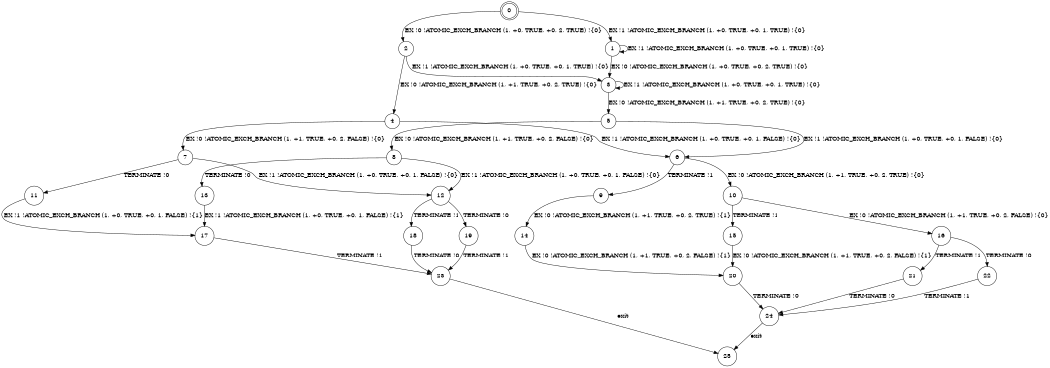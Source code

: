 digraph BCG {
size = "7, 10.5";
center = TRUE;
node [shape = circle];
0 [peripheries = 2];
0 -> 1 [label = "EX !1 !ATOMIC_EXCH_BRANCH (1, +0, TRUE, +0, 1, TRUE) !{0}"];
0 -> 2 [label = "EX !0 !ATOMIC_EXCH_BRANCH (1, +0, TRUE, +0, 2, TRUE) !{0}"];
1 -> 3 [label = "EX !0 !ATOMIC_EXCH_BRANCH (1, +0, TRUE, +0, 2, TRUE) !{0}"];
1 -> 1 [label = "EX !1 !ATOMIC_EXCH_BRANCH (1, +0, TRUE, +0, 1, TRUE) !{0}"];
2 -> 3 [label = "EX !1 !ATOMIC_EXCH_BRANCH (1, +0, TRUE, +0, 1, TRUE) !{0}"];
2 -> 4 [label = "EX !0 !ATOMIC_EXCH_BRANCH (1, +1, TRUE, +0, 2, TRUE) !{0}"];
3 -> 3 [label = "EX !1 !ATOMIC_EXCH_BRANCH (1, +0, TRUE, +0, 1, TRUE) !{0}"];
3 -> 5 [label = "EX !0 !ATOMIC_EXCH_BRANCH (1, +1, TRUE, +0, 2, TRUE) !{0}"];
4 -> 6 [label = "EX !1 !ATOMIC_EXCH_BRANCH (1, +0, TRUE, +0, 1, FALSE) !{0}"];
4 -> 7 [label = "EX !0 !ATOMIC_EXCH_BRANCH (1, +1, TRUE, +0, 2, FALSE) !{0}"];
5 -> 6 [label = "EX !1 !ATOMIC_EXCH_BRANCH (1, +0, TRUE, +0, 1, FALSE) !{0}"];
5 -> 8 [label = "EX !0 !ATOMIC_EXCH_BRANCH (1, +1, TRUE, +0, 2, FALSE) !{0}"];
6 -> 9 [label = "TERMINATE !1"];
6 -> 10 [label = "EX !0 !ATOMIC_EXCH_BRANCH (1, +1, TRUE, +0, 2, TRUE) !{0}"];
7 -> 11 [label = "TERMINATE !0"];
7 -> 12 [label = "EX !1 !ATOMIC_EXCH_BRANCH (1, +0, TRUE, +0, 1, FALSE) !{0}"];
8 -> 13 [label = "TERMINATE !0"];
8 -> 12 [label = "EX !1 !ATOMIC_EXCH_BRANCH (1, +0, TRUE, +0, 1, FALSE) !{0}"];
9 -> 14 [label = "EX !0 !ATOMIC_EXCH_BRANCH (1, +1, TRUE, +0, 2, TRUE) !{1}"];
10 -> 15 [label = "TERMINATE !1"];
10 -> 16 [label = "EX !0 !ATOMIC_EXCH_BRANCH (1, +1, TRUE, +0, 2, FALSE) !{0}"];
11 -> 17 [label = "EX !1 !ATOMIC_EXCH_BRANCH (1, +0, TRUE, +0, 1, FALSE) !{1}"];
12 -> 18 [label = "TERMINATE !1"];
12 -> 19 [label = "TERMINATE !0"];
13 -> 17 [label = "EX !1 !ATOMIC_EXCH_BRANCH (1, +0, TRUE, +0, 1, FALSE) !{1}"];
14 -> 20 [label = "EX !0 !ATOMIC_EXCH_BRANCH (1, +1, TRUE, +0, 2, FALSE) !{1}"];
15 -> 20 [label = "EX !0 !ATOMIC_EXCH_BRANCH (1, +1, TRUE, +0, 2, FALSE) !{1}"];
16 -> 21 [label = "TERMINATE !1"];
16 -> 22 [label = "TERMINATE !0"];
17 -> 23 [label = "TERMINATE !1"];
18 -> 23 [label = "TERMINATE !0"];
19 -> 23 [label = "TERMINATE !1"];
20 -> 24 [label = "TERMINATE !0"];
21 -> 24 [label = "TERMINATE !0"];
22 -> 24 [label = "TERMINATE !1"];
23 -> 25 [label = "exit"];
24 -> 25 [label = "exit"];
}
